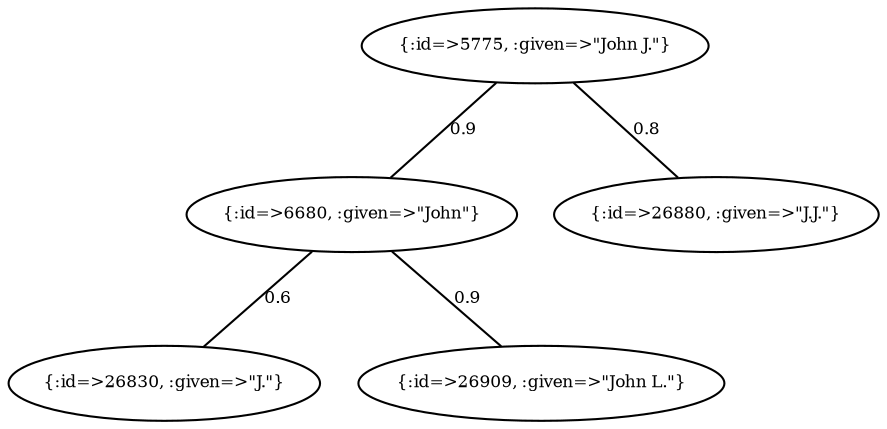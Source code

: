 graph Collector__WeightedGraph {
    "{:id=>5775, :given=>\"John J.\"}" [
        fontsize = 8,
        label = "{:id=>5775, :given=>\"John J.\"}"
    ]

    "{:id=>6680, :given=>\"John\"}" [
        fontsize = 8,
        label = "{:id=>6680, :given=>\"John\"}"
    ]

    "{:id=>26830, :given=>\"J.\"}" [
        fontsize = 8,
        label = "{:id=>26830, :given=>\"J.\"}"
    ]

    "{:id=>26880, :given=>\"J.J.\"}" [
        fontsize = 8,
        label = "{:id=>26880, :given=>\"J.J.\"}"
    ]

    "{:id=>26909, :given=>\"John L.\"}" [
        fontsize = 8,
        label = "{:id=>26909, :given=>\"John L.\"}"
    ]

    "{:id=>5775, :given=>\"John J.\"}" -- "{:id=>6680, :given=>\"John\"}" [
        fontsize = 8,
        label = 0.9
    ]

    "{:id=>5775, :given=>\"John J.\"}" -- "{:id=>26880, :given=>\"J.J.\"}" [
        fontsize = 8,
        label = 0.8
    ]

    "{:id=>6680, :given=>\"John\"}" -- "{:id=>26830, :given=>\"J.\"}" [
        fontsize = 8,
        label = 0.6
    ]

    "{:id=>6680, :given=>\"John\"}" -- "{:id=>26909, :given=>\"John L.\"}" [
        fontsize = 8,
        label = 0.9
    ]
}

